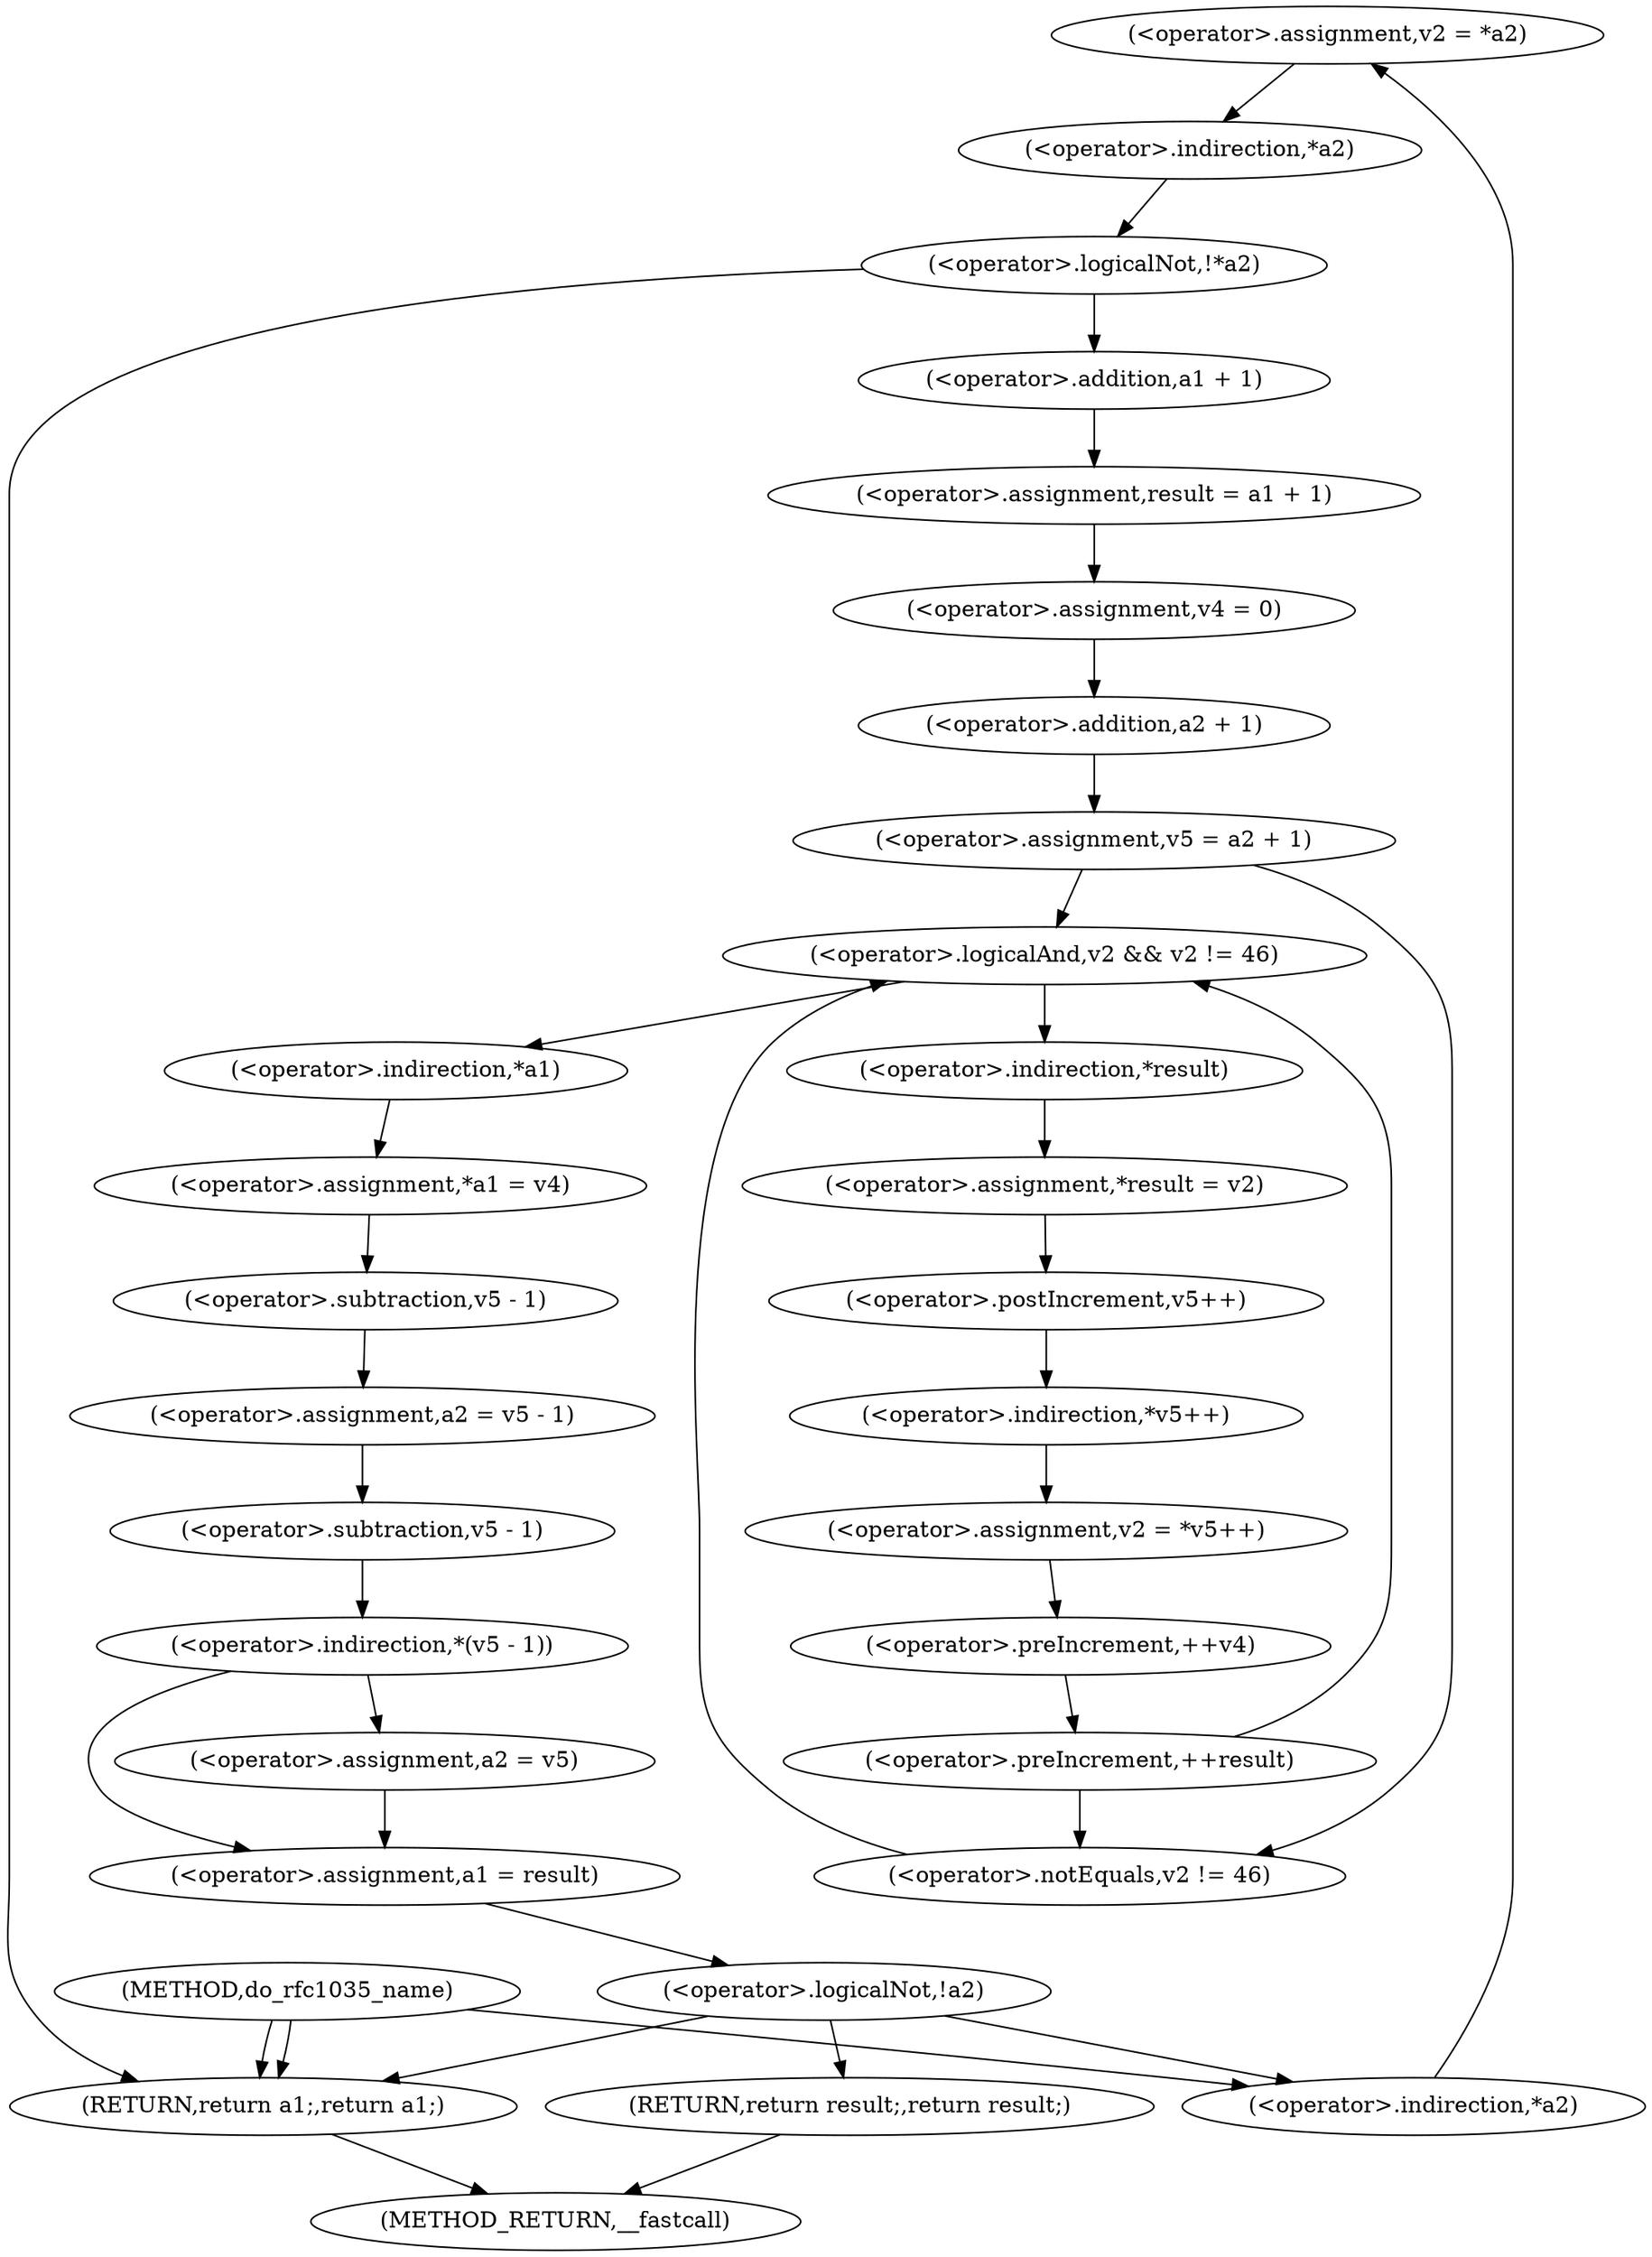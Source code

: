 digraph do_rfc1035_name {  
"1000119" [label = "(<operator>.assignment,v2 = *a2)" ]
"1000121" [label = "(<operator>.indirection,*a2)" ]
"1000124" [label = "(<operator>.logicalNot,!*a2)" ]
"1000125" [label = "(<operator>.indirection,*a2)" ]
"1000128" [label = "(<operator>.assignment,result = a1 + 1)" ]
"1000130" [label = "(<operator>.addition,a1 + 1)" ]
"1000133" [label = "(<operator>.assignment,v4 = 0)" ]
"1000136" [label = "(<operator>.assignment,v5 = a2 + 1)" ]
"1000138" [label = "(<operator>.addition,a2 + 1)" ]
"1000142" [label = "(<operator>.logicalAnd,v2 && v2 != 46)" ]
"1000144" [label = "(<operator>.notEquals,v2 != 46)" ]
"1000148" [label = "(<operator>.assignment,*result = v2)" ]
"1000149" [label = "(<operator>.indirection,*result)" ]
"1000152" [label = "(<operator>.assignment,v2 = *v5++)" ]
"1000154" [label = "(<operator>.indirection,*v5++)" ]
"1000155" [label = "(<operator>.postIncrement,v5++)" ]
"1000157" [label = "(<operator>.preIncrement,++v4)" ]
"1000159" [label = "(<operator>.preIncrement,++result)" ]
"1000161" [label = "(<operator>.assignment,*a1 = v4)" ]
"1000162" [label = "(<operator>.indirection,*a1)" ]
"1000165" [label = "(<operator>.assignment,a2 = v5 - 1)" ]
"1000167" [label = "(<operator>.subtraction,v5 - 1)" ]
"1000171" [label = "(<operator>.indirection,*(v5 - 1))" ]
"1000172" [label = "(<operator>.subtraction,v5 - 1)" ]
"1000175" [label = "(<operator>.assignment,a2 = v5)" ]
"1000178" [label = "(<operator>.assignment,a1 = result)" ]
"1000182" [label = "(<operator>.logicalNot,!a2)" ]
"1000184" [label = "(RETURN,return result;,return result;)" ]
"1000186" [label = "(RETURN,return a1;,return a1;)" ]
"1000105" [label = "(METHOD,do_rfc1035_name)" ]
"1000188" [label = "(METHOD_RETURN,__fastcall)" ]
  "1000119" -> "1000125" 
  "1000121" -> "1000119" 
  "1000124" -> "1000186" 
  "1000124" -> "1000130" 
  "1000125" -> "1000124" 
  "1000128" -> "1000133" 
  "1000130" -> "1000128" 
  "1000133" -> "1000138" 
  "1000136" -> "1000142" 
  "1000136" -> "1000144" 
  "1000138" -> "1000136" 
  "1000142" -> "1000149" 
  "1000142" -> "1000162" 
  "1000144" -> "1000142" 
  "1000148" -> "1000155" 
  "1000149" -> "1000148" 
  "1000152" -> "1000157" 
  "1000154" -> "1000152" 
  "1000155" -> "1000154" 
  "1000157" -> "1000159" 
  "1000159" -> "1000142" 
  "1000159" -> "1000144" 
  "1000161" -> "1000167" 
  "1000162" -> "1000161" 
  "1000165" -> "1000172" 
  "1000167" -> "1000165" 
  "1000171" -> "1000175" 
  "1000171" -> "1000178" 
  "1000172" -> "1000171" 
  "1000175" -> "1000178" 
  "1000178" -> "1000182" 
  "1000182" -> "1000121" 
  "1000182" -> "1000186" 
  "1000182" -> "1000184" 
  "1000184" -> "1000188" 
  "1000186" -> "1000188" 
  "1000105" -> "1000121" 
  "1000105" -> "1000186" 
  "1000105" -> "1000186" 
}
